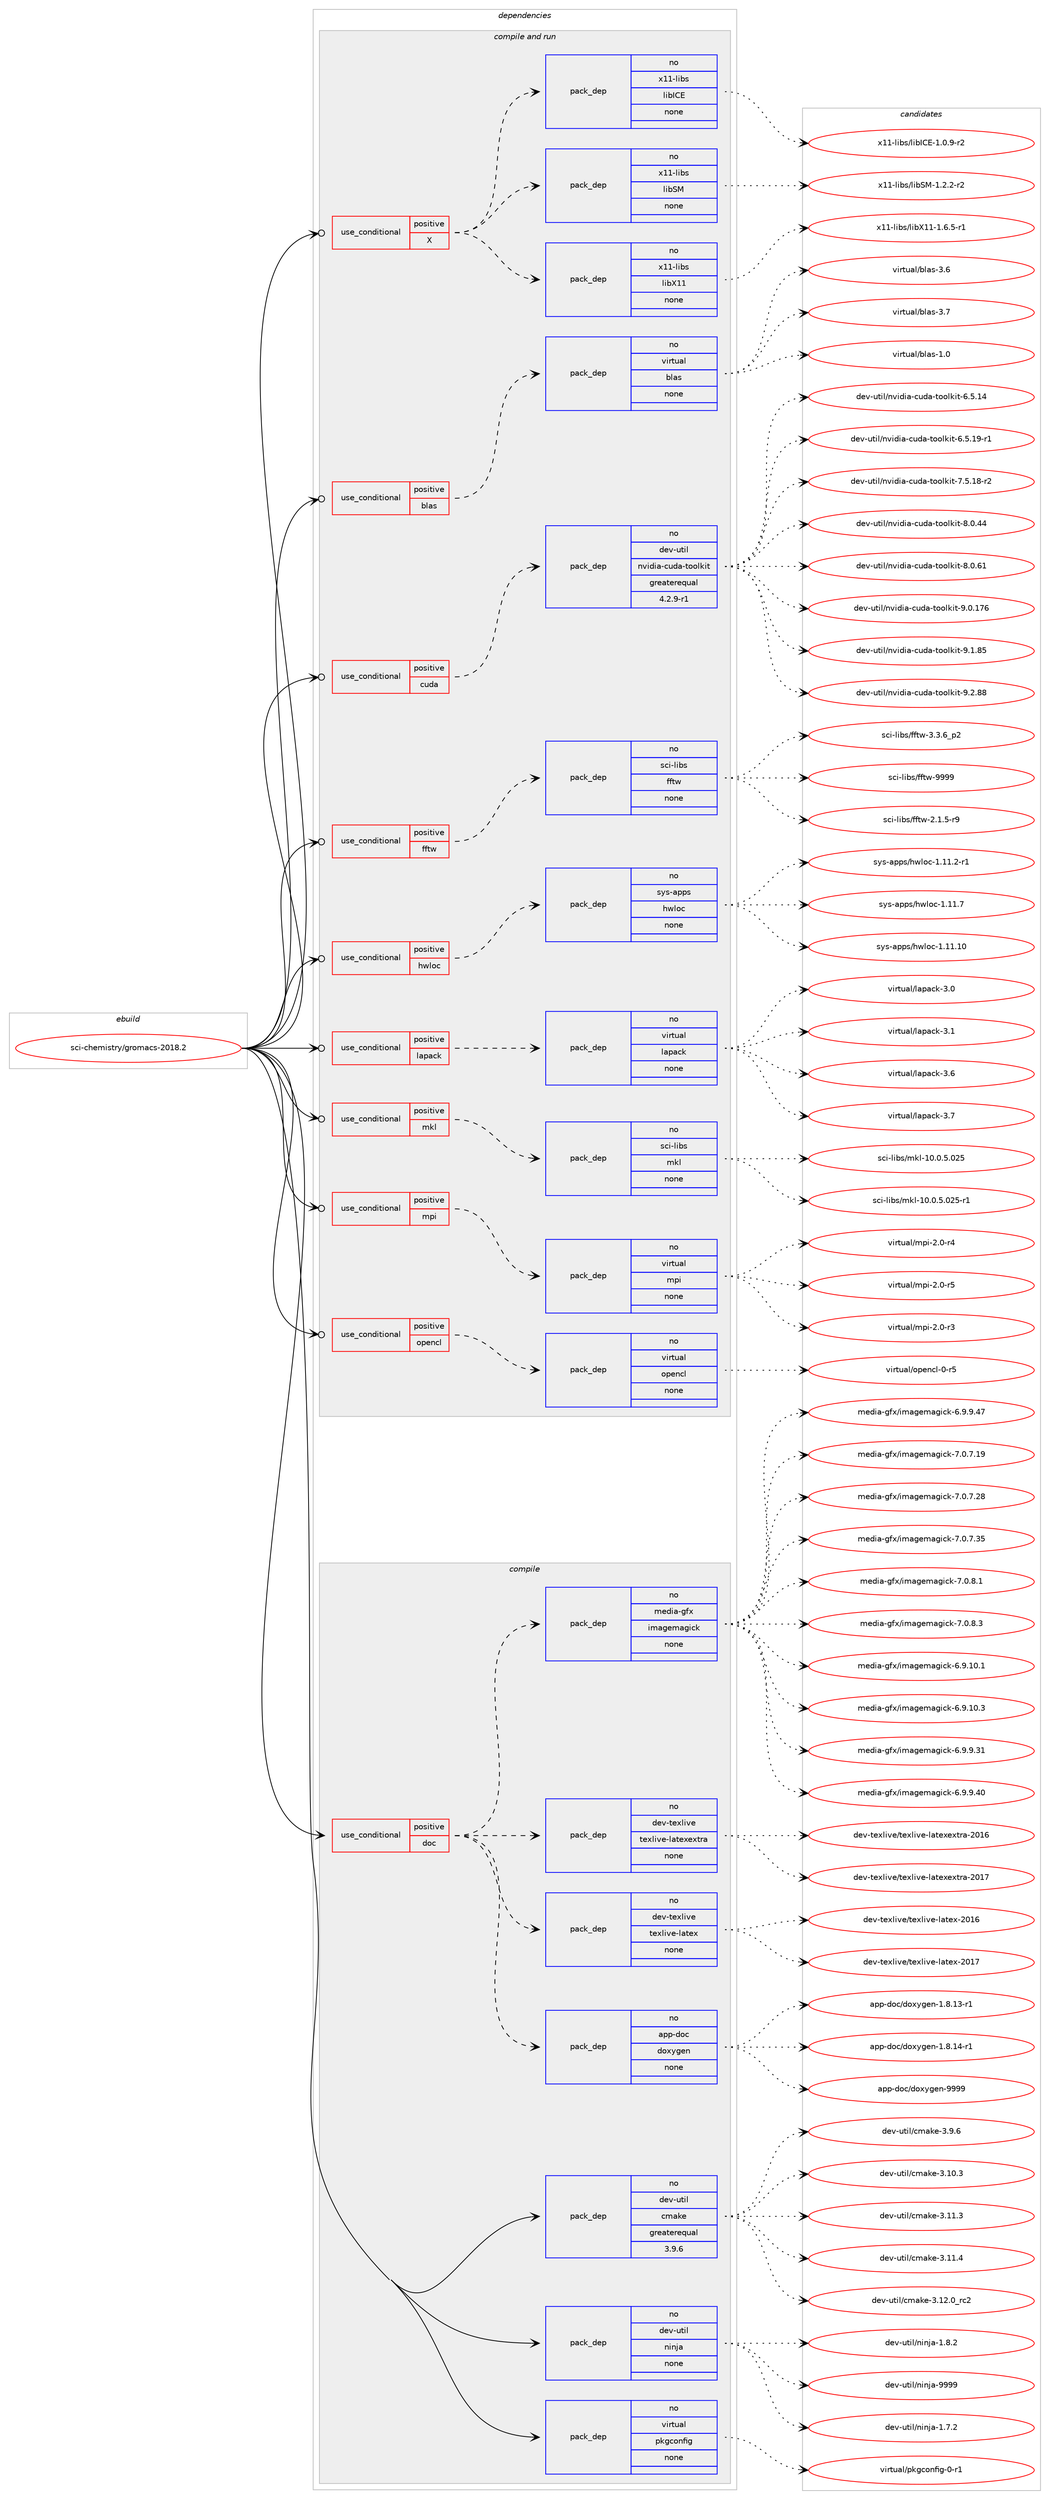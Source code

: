 digraph prolog {

# *************
# Graph options
# *************

newrank=true;
concentrate=true;
compound=true;
graph [rankdir=LR,fontname=Helvetica,fontsize=10,ranksep=1.5];#, ranksep=2.5, nodesep=0.2];
edge  [arrowhead=vee];
node  [fontname=Helvetica,fontsize=10];

# **********
# The ebuild
# **********

subgraph cluster_leftcol {
color=gray;
rank=same;
label=<<i>ebuild</i>>;
id [label="sci-chemistry/gromacs-2018.2", color=red, width=4, href="../sci-chemistry/gromacs-2018.2.svg"];
}

# ****************
# The dependencies
# ****************

subgraph cluster_midcol {
color=gray;
label=<<i>dependencies</i>>;
subgraph cluster_compile {
fillcolor="#eeeeee";
style=filled;
label=<<i>compile</i>>;
subgraph cond591 {
dependency2092 [label=<<TABLE BORDER="0" CELLBORDER="1" CELLSPACING="0" CELLPADDING="4"><TR><TD ROWSPAN="3" CELLPADDING="10">use_conditional</TD></TR><TR><TD>positive</TD></TR><TR><TD>doc</TD></TR></TABLE>>, shape=none, color=red];
subgraph pack1467 {
dependency2093 [label=<<TABLE BORDER="0" CELLBORDER="1" CELLSPACING="0" CELLPADDING="4" WIDTH="220"><TR><TD ROWSPAN="6" CELLPADDING="30">pack_dep</TD></TR><TR><TD WIDTH="110">no</TD></TR><TR><TD>app-doc</TD></TR><TR><TD>doxygen</TD></TR><TR><TD>none</TD></TR><TR><TD></TD></TR></TABLE>>, shape=none, color=blue];
}
dependency2092:e -> dependency2093:w [weight=20,style="dashed",arrowhead="vee"];
subgraph pack1468 {
dependency2094 [label=<<TABLE BORDER="0" CELLBORDER="1" CELLSPACING="0" CELLPADDING="4" WIDTH="220"><TR><TD ROWSPAN="6" CELLPADDING="30">pack_dep</TD></TR><TR><TD WIDTH="110">no</TD></TR><TR><TD>dev-texlive</TD></TR><TR><TD>texlive-latex</TD></TR><TR><TD>none</TD></TR><TR><TD></TD></TR></TABLE>>, shape=none, color=blue];
}
dependency2092:e -> dependency2094:w [weight=20,style="dashed",arrowhead="vee"];
subgraph pack1469 {
dependency2095 [label=<<TABLE BORDER="0" CELLBORDER="1" CELLSPACING="0" CELLPADDING="4" WIDTH="220"><TR><TD ROWSPAN="6" CELLPADDING="30">pack_dep</TD></TR><TR><TD WIDTH="110">no</TD></TR><TR><TD>dev-texlive</TD></TR><TR><TD>texlive-latexextra</TD></TR><TR><TD>none</TD></TR><TR><TD></TD></TR></TABLE>>, shape=none, color=blue];
}
dependency2092:e -> dependency2095:w [weight=20,style="dashed",arrowhead="vee"];
subgraph pack1470 {
dependency2096 [label=<<TABLE BORDER="0" CELLBORDER="1" CELLSPACING="0" CELLPADDING="4" WIDTH="220"><TR><TD ROWSPAN="6" CELLPADDING="30">pack_dep</TD></TR><TR><TD WIDTH="110">no</TD></TR><TR><TD>media-gfx</TD></TR><TR><TD>imagemagick</TD></TR><TR><TD>none</TD></TR><TR><TD></TD></TR></TABLE>>, shape=none, color=blue];
}
dependency2092:e -> dependency2096:w [weight=20,style="dashed",arrowhead="vee"];
}
id:e -> dependency2092:w [weight=20,style="solid",arrowhead="vee"];
subgraph pack1471 {
dependency2097 [label=<<TABLE BORDER="0" CELLBORDER="1" CELLSPACING="0" CELLPADDING="4" WIDTH="220"><TR><TD ROWSPAN="6" CELLPADDING="30">pack_dep</TD></TR><TR><TD WIDTH="110">no</TD></TR><TR><TD>dev-util</TD></TR><TR><TD>cmake</TD></TR><TR><TD>greaterequal</TD></TR><TR><TD>3.9.6</TD></TR></TABLE>>, shape=none, color=blue];
}
id:e -> dependency2097:w [weight=20,style="solid",arrowhead="vee"];
subgraph pack1472 {
dependency2098 [label=<<TABLE BORDER="0" CELLBORDER="1" CELLSPACING="0" CELLPADDING="4" WIDTH="220"><TR><TD ROWSPAN="6" CELLPADDING="30">pack_dep</TD></TR><TR><TD WIDTH="110">no</TD></TR><TR><TD>dev-util</TD></TR><TR><TD>ninja</TD></TR><TR><TD>none</TD></TR><TR><TD></TD></TR></TABLE>>, shape=none, color=blue];
}
id:e -> dependency2098:w [weight=20,style="solid",arrowhead="vee"];
subgraph pack1473 {
dependency2099 [label=<<TABLE BORDER="0" CELLBORDER="1" CELLSPACING="0" CELLPADDING="4" WIDTH="220"><TR><TD ROWSPAN="6" CELLPADDING="30">pack_dep</TD></TR><TR><TD WIDTH="110">no</TD></TR><TR><TD>virtual</TD></TR><TR><TD>pkgconfig</TD></TR><TR><TD>none</TD></TR><TR><TD></TD></TR></TABLE>>, shape=none, color=blue];
}
id:e -> dependency2099:w [weight=20,style="solid",arrowhead="vee"];
}
subgraph cluster_compileandrun {
fillcolor="#eeeeee";
style=filled;
label=<<i>compile and run</i>>;
subgraph cond592 {
dependency2100 [label=<<TABLE BORDER="0" CELLBORDER="1" CELLSPACING="0" CELLPADDING="4"><TR><TD ROWSPAN="3" CELLPADDING="10">use_conditional</TD></TR><TR><TD>positive</TD></TR><TR><TD>X</TD></TR></TABLE>>, shape=none, color=red];
subgraph pack1474 {
dependency2101 [label=<<TABLE BORDER="0" CELLBORDER="1" CELLSPACING="0" CELLPADDING="4" WIDTH="220"><TR><TD ROWSPAN="6" CELLPADDING="30">pack_dep</TD></TR><TR><TD WIDTH="110">no</TD></TR><TR><TD>x11-libs</TD></TR><TR><TD>libX11</TD></TR><TR><TD>none</TD></TR><TR><TD></TD></TR></TABLE>>, shape=none, color=blue];
}
dependency2100:e -> dependency2101:w [weight=20,style="dashed",arrowhead="vee"];
subgraph pack1475 {
dependency2102 [label=<<TABLE BORDER="0" CELLBORDER="1" CELLSPACING="0" CELLPADDING="4" WIDTH="220"><TR><TD ROWSPAN="6" CELLPADDING="30">pack_dep</TD></TR><TR><TD WIDTH="110">no</TD></TR><TR><TD>x11-libs</TD></TR><TR><TD>libSM</TD></TR><TR><TD>none</TD></TR><TR><TD></TD></TR></TABLE>>, shape=none, color=blue];
}
dependency2100:e -> dependency2102:w [weight=20,style="dashed",arrowhead="vee"];
subgraph pack1476 {
dependency2103 [label=<<TABLE BORDER="0" CELLBORDER="1" CELLSPACING="0" CELLPADDING="4" WIDTH="220"><TR><TD ROWSPAN="6" CELLPADDING="30">pack_dep</TD></TR><TR><TD WIDTH="110">no</TD></TR><TR><TD>x11-libs</TD></TR><TR><TD>libICE</TD></TR><TR><TD>none</TD></TR><TR><TD></TD></TR></TABLE>>, shape=none, color=blue];
}
dependency2100:e -> dependency2103:w [weight=20,style="dashed",arrowhead="vee"];
}
id:e -> dependency2100:w [weight=20,style="solid",arrowhead="odotvee"];
subgraph cond593 {
dependency2104 [label=<<TABLE BORDER="0" CELLBORDER="1" CELLSPACING="0" CELLPADDING="4"><TR><TD ROWSPAN="3" CELLPADDING="10">use_conditional</TD></TR><TR><TD>positive</TD></TR><TR><TD>blas</TD></TR></TABLE>>, shape=none, color=red];
subgraph pack1477 {
dependency2105 [label=<<TABLE BORDER="0" CELLBORDER="1" CELLSPACING="0" CELLPADDING="4" WIDTH="220"><TR><TD ROWSPAN="6" CELLPADDING="30">pack_dep</TD></TR><TR><TD WIDTH="110">no</TD></TR><TR><TD>virtual</TD></TR><TR><TD>blas</TD></TR><TR><TD>none</TD></TR><TR><TD></TD></TR></TABLE>>, shape=none, color=blue];
}
dependency2104:e -> dependency2105:w [weight=20,style="dashed",arrowhead="vee"];
}
id:e -> dependency2104:w [weight=20,style="solid",arrowhead="odotvee"];
subgraph cond594 {
dependency2106 [label=<<TABLE BORDER="0" CELLBORDER="1" CELLSPACING="0" CELLPADDING="4"><TR><TD ROWSPAN="3" CELLPADDING="10">use_conditional</TD></TR><TR><TD>positive</TD></TR><TR><TD>cuda</TD></TR></TABLE>>, shape=none, color=red];
subgraph pack1478 {
dependency2107 [label=<<TABLE BORDER="0" CELLBORDER="1" CELLSPACING="0" CELLPADDING="4" WIDTH="220"><TR><TD ROWSPAN="6" CELLPADDING="30">pack_dep</TD></TR><TR><TD WIDTH="110">no</TD></TR><TR><TD>dev-util</TD></TR><TR><TD>nvidia-cuda-toolkit</TD></TR><TR><TD>greaterequal</TD></TR><TR><TD>4.2.9-r1</TD></TR></TABLE>>, shape=none, color=blue];
}
dependency2106:e -> dependency2107:w [weight=20,style="dashed",arrowhead="vee"];
}
id:e -> dependency2106:w [weight=20,style="solid",arrowhead="odotvee"];
subgraph cond595 {
dependency2108 [label=<<TABLE BORDER="0" CELLBORDER="1" CELLSPACING="0" CELLPADDING="4"><TR><TD ROWSPAN="3" CELLPADDING="10">use_conditional</TD></TR><TR><TD>positive</TD></TR><TR><TD>fftw</TD></TR></TABLE>>, shape=none, color=red];
subgraph pack1479 {
dependency2109 [label=<<TABLE BORDER="0" CELLBORDER="1" CELLSPACING="0" CELLPADDING="4" WIDTH="220"><TR><TD ROWSPAN="6" CELLPADDING="30">pack_dep</TD></TR><TR><TD WIDTH="110">no</TD></TR><TR><TD>sci-libs</TD></TR><TR><TD>fftw</TD></TR><TR><TD>none</TD></TR><TR><TD></TD></TR></TABLE>>, shape=none, color=blue];
}
dependency2108:e -> dependency2109:w [weight=20,style="dashed",arrowhead="vee"];
}
id:e -> dependency2108:w [weight=20,style="solid",arrowhead="odotvee"];
subgraph cond596 {
dependency2110 [label=<<TABLE BORDER="0" CELLBORDER="1" CELLSPACING="0" CELLPADDING="4"><TR><TD ROWSPAN="3" CELLPADDING="10">use_conditional</TD></TR><TR><TD>positive</TD></TR><TR><TD>hwloc</TD></TR></TABLE>>, shape=none, color=red];
subgraph pack1480 {
dependency2111 [label=<<TABLE BORDER="0" CELLBORDER="1" CELLSPACING="0" CELLPADDING="4" WIDTH="220"><TR><TD ROWSPAN="6" CELLPADDING="30">pack_dep</TD></TR><TR><TD WIDTH="110">no</TD></TR><TR><TD>sys-apps</TD></TR><TR><TD>hwloc</TD></TR><TR><TD>none</TD></TR><TR><TD></TD></TR></TABLE>>, shape=none, color=blue];
}
dependency2110:e -> dependency2111:w [weight=20,style="dashed",arrowhead="vee"];
}
id:e -> dependency2110:w [weight=20,style="solid",arrowhead="odotvee"];
subgraph cond597 {
dependency2112 [label=<<TABLE BORDER="0" CELLBORDER="1" CELLSPACING="0" CELLPADDING="4"><TR><TD ROWSPAN="3" CELLPADDING="10">use_conditional</TD></TR><TR><TD>positive</TD></TR><TR><TD>lapack</TD></TR></TABLE>>, shape=none, color=red];
subgraph pack1481 {
dependency2113 [label=<<TABLE BORDER="0" CELLBORDER="1" CELLSPACING="0" CELLPADDING="4" WIDTH="220"><TR><TD ROWSPAN="6" CELLPADDING="30">pack_dep</TD></TR><TR><TD WIDTH="110">no</TD></TR><TR><TD>virtual</TD></TR><TR><TD>lapack</TD></TR><TR><TD>none</TD></TR><TR><TD></TD></TR></TABLE>>, shape=none, color=blue];
}
dependency2112:e -> dependency2113:w [weight=20,style="dashed",arrowhead="vee"];
}
id:e -> dependency2112:w [weight=20,style="solid",arrowhead="odotvee"];
subgraph cond598 {
dependency2114 [label=<<TABLE BORDER="0" CELLBORDER="1" CELLSPACING="0" CELLPADDING="4"><TR><TD ROWSPAN="3" CELLPADDING="10">use_conditional</TD></TR><TR><TD>positive</TD></TR><TR><TD>mkl</TD></TR></TABLE>>, shape=none, color=red];
subgraph pack1482 {
dependency2115 [label=<<TABLE BORDER="0" CELLBORDER="1" CELLSPACING="0" CELLPADDING="4" WIDTH="220"><TR><TD ROWSPAN="6" CELLPADDING="30">pack_dep</TD></TR><TR><TD WIDTH="110">no</TD></TR><TR><TD>sci-libs</TD></TR><TR><TD>mkl</TD></TR><TR><TD>none</TD></TR><TR><TD></TD></TR></TABLE>>, shape=none, color=blue];
}
dependency2114:e -> dependency2115:w [weight=20,style="dashed",arrowhead="vee"];
}
id:e -> dependency2114:w [weight=20,style="solid",arrowhead="odotvee"];
subgraph cond599 {
dependency2116 [label=<<TABLE BORDER="0" CELLBORDER="1" CELLSPACING="0" CELLPADDING="4"><TR><TD ROWSPAN="3" CELLPADDING="10">use_conditional</TD></TR><TR><TD>positive</TD></TR><TR><TD>mpi</TD></TR></TABLE>>, shape=none, color=red];
subgraph pack1483 {
dependency2117 [label=<<TABLE BORDER="0" CELLBORDER="1" CELLSPACING="0" CELLPADDING="4" WIDTH="220"><TR><TD ROWSPAN="6" CELLPADDING="30">pack_dep</TD></TR><TR><TD WIDTH="110">no</TD></TR><TR><TD>virtual</TD></TR><TR><TD>mpi</TD></TR><TR><TD>none</TD></TR><TR><TD></TD></TR></TABLE>>, shape=none, color=blue];
}
dependency2116:e -> dependency2117:w [weight=20,style="dashed",arrowhead="vee"];
}
id:e -> dependency2116:w [weight=20,style="solid",arrowhead="odotvee"];
subgraph cond600 {
dependency2118 [label=<<TABLE BORDER="0" CELLBORDER="1" CELLSPACING="0" CELLPADDING="4"><TR><TD ROWSPAN="3" CELLPADDING="10">use_conditional</TD></TR><TR><TD>positive</TD></TR><TR><TD>opencl</TD></TR></TABLE>>, shape=none, color=red];
subgraph pack1484 {
dependency2119 [label=<<TABLE BORDER="0" CELLBORDER="1" CELLSPACING="0" CELLPADDING="4" WIDTH="220"><TR><TD ROWSPAN="6" CELLPADDING="30">pack_dep</TD></TR><TR><TD WIDTH="110">no</TD></TR><TR><TD>virtual</TD></TR><TR><TD>opencl</TD></TR><TR><TD>none</TD></TR><TR><TD></TD></TR></TABLE>>, shape=none, color=blue];
}
dependency2118:e -> dependency2119:w [weight=20,style="dashed",arrowhead="vee"];
}
id:e -> dependency2118:w [weight=20,style="solid",arrowhead="odotvee"];
}
subgraph cluster_run {
fillcolor="#eeeeee";
style=filled;
label=<<i>run</i>>;
}
}

# **************
# The candidates
# **************

subgraph cluster_choices {
rank=same;
color=gray;
label=<<i>candidates</i>>;

subgraph choice1467 {
color=black;
nodesep=1;
choice97112112451001119947100111120121103101110454946564649514511449 [label="app-doc/doxygen-1.8.13-r1", color=red, width=4,href="../app-doc/doxygen-1.8.13-r1.svg"];
choice97112112451001119947100111120121103101110454946564649524511449 [label="app-doc/doxygen-1.8.14-r1", color=red, width=4,href="../app-doc/doxygen-1.8.14-r1.svg"];
choice971121124510011199471001111201211031011104557575757 [label="app-doc/doxygen-9999", color=red, width=4,href="../app-doc/doxygen-9999.svg"];
dependency2093:e -> choice97112112451001119947100111120121103101110454946564649514511449:w [style=dotted,weight="100"];
dependency2093:e -> choice97112112451001119947100111120121103101110454946564649524511449:w [style=dotted,weight="100"];
dependency2093:e -> choice971121124510011199471001111201211031011104557575757:w [style=dotted,weight="100"];
}
subgraph choice1468 {
color=black;
nodesep=1;
choice100101118451161011201081051181014711610112010810511810145108971161011204550484954 [label="dev-texlive/texlive-latex-2016", color=red, width=4,href="../dev-texlive/texlive-latex-2016.svg"];
choice100101118451161011201081051181014711610112010810511810145108971161011204550484955 [label="dev-texlive/texlive-latex-2017", color=red, width=4,href="../dev-texlive/texlive-latex-2017.svg"];
dependency2094:e -> choice100101118451161011201081051181014711610112010810511810145108971161011204550484954:w [style=dotted,weight="100"];
dependency2094:e -> choice100101118451161011201081051181014711610112010810511810145108971161011204550484955:w [style=dotted,weight="100"];
}
subgraph choice1469 {
color=black;
nodesep=1;
choice10010111845116101120108105118101471161011201081051181014510897116101120101120116114974550484954 [label="dev-texlive/texlive-latexextra-2016", color=red, width=4,href="../dev-texlive/texlive-latexextra-2016.svg"];
choice10010111845116101120108105118101471161011201081051181014510897116101120101120116114974550484955 [label="dev-texlive/texlive-latexextra-2017", color=red, width=4,href="../dev-texlive/texlive-latexextra-2017.svg"];
dependency2095:e -> choice10010111845116101120108105118101471161011201081051181014510897116101120101120116114974550484954:w [style=dotted,weight="100"];
dependency2095:e -> choice10010111845116101120108105118101471161011201081051181014510897116101120101120116114974550484955:w [style=dotted,weight="100"];
}
subgraph choice1470 {
color=black;
nodesep=1;
choice109101100105974510310212047105109971031011099710310599107455446574649484649 [label="media-gfx/imagemagick-6.9.10.1", color=red, width=4,href="../media-gfx/imagemagick-6.9.10.1.svg"];
choice109101100105974510310212047105109971031011099710310599107455446574649484651 [label="media-gfx/imagemagick-6.9.10.3", color=red, width=4,href="../media-gfx/imagemagick-6.9.10.3.svg"];
choice109101100105974510310212047105109971031011099710310599107455446574657465149 [label="media-gfx/imagemagick-6.9.9.31", color=red, width=4,href="../media-gfx/imagemagick-6.9.9.31.svg"];
choice109101100105974510310212047105109971031011099710310599107455446574657465248 [label="media-gfx/imagemagick-6.9.9.40", color=red, width=4,href="../media-gfx/imagemagick-6.9.9.40.svg"];
choice109101100105974510310212047105109971031011099710310599107455446574657465255 [label="media-gfx/imagemagick-6.9.9.47", color=red, width=4,href="../media-gfx/imagemagick-6.9.9.47.svg"];
choice109101100105974510310212047105109971031011099710310599107455546484655464957 [label="media-gfx/imagemagick-7.0.7.19", color=red, width=4,href="../media-gfx/imagemagick-7.0.7.19.svg"];
choice109101100105974510310212047105109971031011099710310599107455546484655465056 [label="media-gfx/imagemagick-7.0.7.28", color=red, width=4,href="../media-gfx/imagemagick-7.0.7.28.svg"];
choice109101100105974510310212047105109971031011099710310599107455546484655465153 [label="media-gfx/imagemagick-7.0.7.35", color=red, width=4,href="../media-gfx/imagemagick-7.0.7.35.svg"];
choice1091011001059745103102120471051099710310110997103105991074555464846564649 [label="media-gfx/imagemagick-7.0.8.1", color=red, width=4,href="../media-gfx/imagemagick-7.0.8.1.svg"];
choice1091011001059745103102120471051099710310110997103105991074555464846564651 [label="media-gfx/imagemagick-7.0.8.3", color=red, width=4,href="../media-gfx/imagemagick-7.0.8.3.svg"];
dependency2096:e -> choice109101100105974510310212047105109971031011099710310599107455446574649484649:w [style=dotted,weight="100"];
dependency2096:e -> choice109101100105974510310212047105109971031011099710310599107455446574649484651:w [style=dotted,weight="100"];
dependency2096:e -> choice109101100105974510310212047105109971031011099710310599107455446574657465149:w [style=dotted,weight="100"];
dependency2096:e -> choice109101100105974510310212047105109971031011099710310599107455446574657465248:w [style=dotted,weight="100"];
dependency2096:e -> choice109101100105974510310212047105109971031011099710310599107455446574657465255:w [style=dotted,weight="100"];
dependency2096:e -> choice109101100105974510310212047105109971031011099710310599107455546484655464957:w [style=dotted,weight="100"];
dependency2096:e -> choice109101100105974510310212047105109971031011099710310599107455546484655465056:w [style=dotted,weight="100"];
dependency2096:e -> choice109101100105974510310212047105109971031011099710310599107455546484655465153:w [style=dotted,weight="100"];
dependency2096:e -> choice1091011001059745103102120471051099710310110997103105991074555464846564649:w [style=dotted,weight="100"];
dependency2096:e -> choice1091011001059745103102120471051099710310110997103105991074555464846564651:w [style=dotted,weight="100"];
}
subgraph choice1471 {
color=black;
nodesep=1;
choice1001011184511711610510847991099710710145514649484651 [label="dev-util/cmake-3.10.3", color=red, width=4,href="../dev-util/cmake-3.10.3.svg"];
choice1001011184511711610510847991099710710145514649494651 [label="dev-util/cmake-3.11.3", color=red, width=4,href="../dev-util/cmake-3.11.3.svg"];
choice1001011184511711610510847991099710710145514649494652 [label="dev-util/cmake-3.11.4", color=red, width=4,href="../dev-util/cmake-3.11.4.svg"];
choice1001011184511711610510847991099710710145514649504648951149950 [label="dev-util/cmake-3.12.0_rc2", color=red, width=4,href="../dev-util/cmake-3.12.0_rc2.svg"];
choice10010111845117116105108479910997107101455146574654 [label="dev-util/cmake-3.9.6", color=red, width=4,href="../dev-util/cmake-3.9.6.svg"];
dependency2097:e -> choice1001011184511711610510847991099710710145514649484651:w [style=dotted,weight="100"];
dependency2097:e -> choice1001011184511711610510847991099710710145514649494651:w [style=dotted,weight="100"];
dependency2097:e -> choice1001011184511711610510847991099710710145514649494652:w [style=dotted,weight="100"];
dependency2097:e -> choice1001011184511711610510847991099710710145514649504648951149950:w [style=dotted,weight="100"];
dependency2097:e -> choice10010111845117116105108479910997107101455146574654:w [style=dotted,weight="100"];
}
subgraph choice1472 {
color=black;
nodesep=1;
choice100101118451171161051084711010511010697454946554650 [label="dev-util/ninja-1.7.2", color=red, width=4,href="../dev-util/ninja-1.7.2.svg"];
choice100101118451171161051084711010511010697454946564650 [label="dev-util/ninja-1.8.2", color=red, width=4,href="../dev-util/ninja-1.8.2.svg"];
choice1001011184511711610510847110105110106974557575757 [label="dev-util/ninja-9999", color=red, width=4,href="../dev-util/ninja-9999.svg"];
dependency2098:e -> choice100101118451171161051084711010511010697454946554650:w [style=dotted,weight="100"];
dependency2098:e -> choice100101118451171161051084711010511010697454946564650:w [style=dotted,weight="100"];
dependency2098:e -> choice1001011184511711610510847110105110106974557575757:w [style=dotted,weight="100"];
}
subgraph choice1473 {
color=black;
nodesep=1;
choice11810511411611797108471121071039911111010210510345484511449 [label="virtual/pkgconfig-0-r1", color=red, width=4,href="../virtual/pkgconfig-0-r1.svg"];
dependency2099:e -> choice11810511411611797108471121071039911111010210510345484511449:w [style=dotted,weight="100"];
}
subgraph choice1474 {
color=black;
nodesep=1;
choice1204949451081059811547108105988849494549465446534511449 [label="x11-libs/libX11-1.6.5-r1", color=red, width=4,href="../x11-libs/libX11-1.6.5-r1.svg"];
dependency2101:e -> choice1204949451081059811547108105988849494549465446534511449:w [style=dotted,weight="100"];
}
subgraph choice1475 {
color=black;
nodesep=1;
choice12049494510810598115471081059883774549465046504511450 [label="x11-libs/libSM-1.2.2-r2", color=red, width=4,href="../x11-libs/libSM-1.2.2-r2.svg"];
dependency2102:e -> choice12049494510810598115471081059883774549465046504511450:w [style=dotted,weight="100"];
}
subgraph choice1476 {
color=black;
nodesep=1;
choice1204949451081059811547108105987367694549464846574511450 [label="x11-libs/libICE-1.0.9-r2", color=red, width=4,href="../x11-libs/libICE-1.0.9-r2.svg"];
dependency2103:e -> choice1204949451081059811547108105987367694549464846574511450:w [style=dotted,weight="100"];
}
subgraph choice1477 {
color=black;
nodesep=1;
choice1181051141161179710847981089711545494648 [label="virtual/blas-1.0", color=red, width=4,href="../virtual/blas-1.0.svg"];
choice1181051141161179710847981089711545514654 [label="virtual/blas-3.6", color=red, width=4,href="../virtual/blas-3.6.svg"];
choice1181051141161179710847981089711545514655 [label="virtual/blas-3.7", color=red, width=4,href="../virtual/blas-3.7.svg"];
dependency2105:e -> choice1181051141161179710847981089711545494648:w [style=dotted,weight="100"];
dependency2105:e -> choice1181051141161179710847981089711545514654:w [style=dotted,weight="100"];
dependency2105:e -> choice1181051141161179710847981089711545514655:w [style=dotted,weight="100"];
}
subgraph choice1478 {
color=black;
nodesep=1;
choice1001011184511711610510847110118105100105974599117100974511611111110810710511645544653464952 [label="dev-util/nvidia-cuda-toolkit-6.5.14", color=red, width=4,href="../dev-util/nvidia-cuda-toolkit-6.5.14.svg"];
choice10010111845117116105108471101181051001059745991171009745116111111108107105116455446534649574511449 [label="dev-util/nvidia-cuda-toolkit-6.5.19-r1", color=red, width=4,href="../dev-util/nvidia-cuda-toolkit-6.5.19-r1.svg"];
choice10010111845117116105108471101181051001059745991171009745116111111108107105116455546534649564511450 [label="dev-util/nvidia-cuda-toolkit-7.5.18-r2", color=red, width=4,href="../dev-util/nvidia-cuda-toolkit-7.5.18-r2.svg"];
choice1001011184511711610510847110118105100105974599117100974511611111110810710511645564648465252 [label="dev-util/nvidia-cuda-toolkit-8.0.44", color=red, width=4,href="../dev-util/nvidia-cuda-toolkit-8.0.44.svg"];
choice1001011184511711610510847110118105100105974599117100974511611111110810710511645564648465449 [label="dev-util/nvidia-cuda-toolkit-8.0.61", color=red, width=4,href="../dev-util/nvidia-cuda-toolkit-8.0.61.svg"];
choice100101118451171161051084711011810510010597459911710097451161111111081071051164557464846495554 [label="dev-util/nvidia-cuda-toolkit-9.0.176", color=red, width=4,href="../dev-util/nvidia-cuda-toolkit-9.0.176.svg"];
choice1001011184511711610510847110118105100105974599117100974511611111110810710511645574649465653 [label="dev-util/nvidia-cuda-toolkit-9.1.85", color=red, width=4,href="../dev-util/nvidia-cuda-toolkit-9.1.85.svg"];
choice1001011184511711610510847110118105100105974599117100974511611111110810710511645574650465656 [label="dev-util/nvidia-cuda-toolkit-9.2.88", color=red, width=4,href="../dev-util/nvidia-cuda-toolkit-9.2.88.svg"];
dependency2107:e -> choice1001011184511711610510847110118105100105974599117100974511611111110810710511645544653464952:w [style=dotted,weight="100"];
dependency2107:e -> choice10010111845117116105108471101181051001059745991171009745116111111108107105116455446534649574511449:w [style=dotted,weight="100"];
dependency2107:e -> choice10010111845117116105108471101181051001059745991171009745116111111108107105116455546534649564511450:w [style=dotted,weight="100"];
dependency2107:e -> choice1001011184511711610510847110118105100105974599117100974511611111110810710511645564648465252:w [style=dotted,weight="100"];
dependency2107:e -> choice1001011184511711610510847110118105100105974599117100974511611111110810710511645564648465449:w [style=dotted,weight="100"];
dependency2107:e -> choice100101118451171161051084711011810510010597459911710097451161111111081071051164557464846495554:w [style=dotted,weight="100"];
dependency2107:e -> choice1001011184511711610510847110118105100105974599117100974511611111110810710511645574649465653:w [style=dotted,weight="100"];
dependency2107:e -> choice1001011184511711610510847110118105100105974599117100974511611111110810710511645574650465656:w [style=dotted,weight="100"];
}
subgraph choice1479 {
color=black;
nodesep=1;
choice115991054510810598115471021021161194550464946534511457 [label="sci-libs/fftw-2.1.5-r9", color=red, width=4,href="../sci-libs/fftw-2.1.5-r9.svg"];
choice115991054510810598115471021021161194551465146549511250 [label="sci-libs/fftw-3.3.6_p2", color=red, width=4,href="../sci-libs/fftw-3.3.6_p2.svg"];
choice115991054510810598115471021021161194557575757 [label="sci-libs/fftw-9999", color=red, width=4,href="../sci-libs/fftw-9999.svg"];
dependency2109:e -> choice115991054510810598115471021021161194550464946534511457:w [style=dotted,weight="100"];
dependency2109:e -> choice115991054510810598115471021021161194551465146549511250:w [style=dotted,weight="100"];
dependency2109:e -> choice115991054510810598115471021021161194557575757:w [style=dotted,weight="100"];
}
subgraph choice1480 {
color=black;
nodesep=1;
choice115121115459711211211547104119108111994549464949464948 [label="sys-apps/hwloc-1.11.10", color=red, width=4,href="../sys-apps/hwloc-1.11.10.svg"];
choice11512111545971121121154710411910811199454946494946504511449 [label="sys-apps/hwloc-1.11.2-r1", color=red, width=4,href="../sys-apps/hwloc-1.11.2-r1.svg"];
choice1151211154597112112115471041191081119945494649494655 [label="sys-apps/hwloc-1.11.7", color=red, width=4,href="../sys-apps/hwloc-1.11.7.svg"];
dependency2111:e -> choice115121115459711211211547104119108111994549464949464948:w [style=dotted,weight="100"];
dependency2111:e -> choice11512111545971121121154710411910811199454946494946504511449:w [style=dotted,weight="100"];
dependency2111:e -> choice1151211154597112112115471041191081119945494649494655:w [style=dotted,weight="100"];
}
subgraph choice1481 {
color=black;
nodesep=1;
choice118105114116117971084710897112979910745514648 [label="virtual/lapack-3.0", color=red, width=4,href="../virtual/lapack-3.0.svg"];
choice118105114116117971084710897112979910745514649 [label="virtual/lapack-3.1", color=red, width=4,href="../virtual/lapack-3.1.svg"];
choice118105114116117971084710897112979910745514654 [label="virtual/lapack-3.6", color=red, width=4,href="../virtual/lapack-3.6.svg"];
choice118105114116117971084710897112979910745514655 [label="virtual/lapack-3.7", color=red, width=4,href="../virtual/lapack-3.7.svg"];
dependency2113:e -> choice118105114116117971084710897112979910745514648:w [style=dotted,weight="100"];
dependency2113:e -> choice118105114116117971084710897112979910745514649:w [style=dotted,weight="100"];
dependency2113:e -> choice118105114116117971084710897112979910745514654:w [style=dotted,weight="100"];
dependency2113:e -> choice118105114116117971084710897112979910745514655:w [style=dotted,weight="100"];
}
subgraph choice1482 {
color=black;
nodesep=1;
choice115991054510810598115471091071084549484648465346485053 [label="sci-libs/mkl-10.0.5.025", color=red, width=4,href="../sci-libs/mkl-10.0.5.025.svg"];
choice1159910545108105981154710910710845494846484653464850534511449 [label="sci-libs/mkl-10.0.5.025-r1", color=red, width=4,href="../sci-libs/mkl-10.0.5.025-r1.svg"];
dependency2115:e -> choice115991054510810598115471091071084549484648465346485053:w [style=dotted,weight="100"];
dependency2115:e -> choice1159910545108105981154710910710845494846484653464850534511449:w [style=dotted,weight="100"];
}
subgraph choice1483 {
color=black;
nodesep=1;
choice1181051141161179710847109112105455046484511451 [label="virtual/mpi-2.0-r3", color=red, width=4,href="../virtual/mpi-2.0-r3.svg"];
choice1181051141161179710847109112105455046484511452 [label="virtual/mpi-2.0-r4", color=red, width=4,href="../virtual/mpi-2.0-r4.svg"];
choice1181051141161179710847109112105455046484511453 [label="virtual/mpi-2.0-r5", color=red, width=4,href="../virtual/mpi-2.0-r5.svg"];
dependency2117:e -> choice1181051141161179710847109112105455046484511451:w [style=dotted,weight="100"];
dependency2117:e -> choice1181051141161179710847109112105455046484511452:w [style=dotted,weight="100"];
dependency2117:e -> choice1181051141161179710847109112105455046484511453:w [style=dotted,weight="100"];
}
subgraph choice1484 {
color=black;
nodesep=1;
choice11810511411611797108471111121011109910845484511453 [label="virtual/opencl-0-r5", color=red, width=4,href="../virtual/opencl-0-r5.svg"];
dependency2119:e -> choice11810511411611797108471111121011109910845484511453:w [style=dotted,weight="100"];
}
}

}
